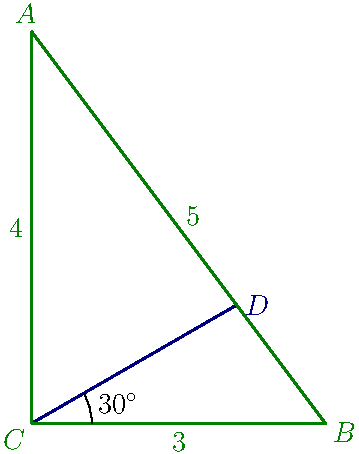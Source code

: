 settings.outformat = "png";
defaultpen(fontsize(14pt));
import geometry;

size(8cm);

triangle t1 = triangle((0, 4), (3, 0), (0, 0));
line l = line((0,0), 30);
point D = intersectionpoint(l, line(t1.VA, t1.VB));
draw((0,0) -- D, bp+0.5*blue);
show(LA="$A$", LB="$B$", LC="$C$", La="$3$", Lb="$4$", Lc="$5$", t1, bp+0.5*green);
label("$D$", D, align=E, bp+0.5*blue);
markangle("$30^\circ$",radius=30,t1.B,t1.C,D);
